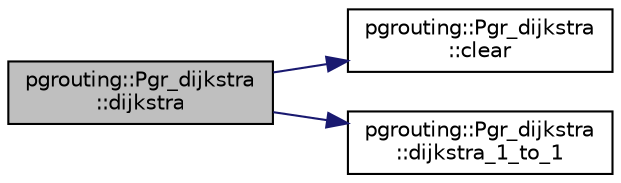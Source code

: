 digraph "pgrouting::Pgr_dijkstra::dijkstra"
{
  edge [fontname="Helvetica",fontsize="10",labelfontname="Helvetica",labelfontsize="10"];
  node [fontname="Helvetica",fontsize="10",shape=record];
  rankdir="LR";
  Node33 [label="pgrouting::Pgr_dijkstra\l::dijkstra",height=0.2,width=0.4,color="black", fillcolor="grey75", style="filled", fontcolor="black"];
  Node33 -> Node34 [color="midnightblue",fontsize="10",style="solid",fontname="Helvetica"];
  Node34 [label="pgrouting::Pgr_dijkstra\l::clear",height=0.2,width=0.4,color="black", fillcolor="white", style="filled",URL="$classpgrouting_1_1Pgr__dijkstra.html#a05e8e51c93fc5c30771c6e31eac4542a"];
  Node33 -> Node35 [color="midnightblue",fontsize="10",style="solid",fontname="Helvetica"];
  Node35 [label="pgrouting::Pgr_dijkstra\l::dijkstra_1_to_1",height=0.2,width=0.4,color="black", fillcolor="white", style="filled",URL="$classpgrouting_1_1Pgr__dijkstra.html#abc41b032588253e07ce7ce393a375330",tooltip="Call to Dijkstra 1 source to 1 target. "];
}
